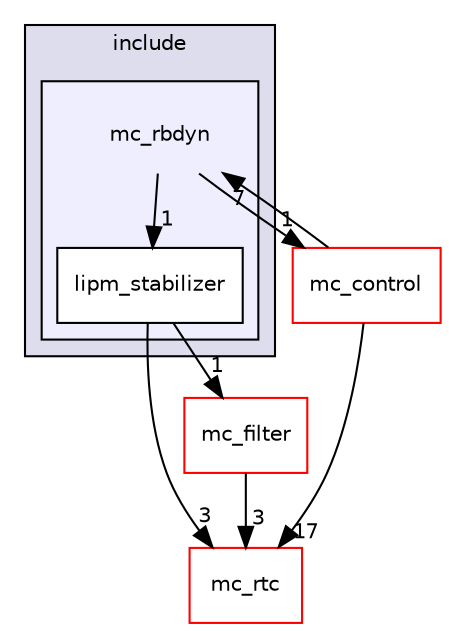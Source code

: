 digraph "include/mc_rbdyn" {
  compound=true
  node [ fontsize="10", fontname="Helvetica"];
  edge [ labelfontsize="10", labelfontname="Helvetica"];
  subgraph clusterdir_d44c64559bbebec7f509842c48db8b23 {
    graph [ bgcolor="#ddddee", pencolor="black", label="include" fontname="Helvetica", fontsize="10", URL="dir_d44c64559bbebec7f509842c48db8b23.html"]
  subgraph clusterdir_314ec80f2fc36a4630429f4d5408038e {
    graph [ bgcolor="#eeeeff", pencolor="black", label="" URL="dir_314ec80f2fc36a4630429f4d5408038e.html"];
    dir_314ec80f2fc36a4630429f4d5408038e [shape=plaintext label="mc_rbdyn"];
    dir_b12c04a52b5fa63c1edbfd9e290b90b3 [shape=box label="lipm_stabilizer" color="black" fillcolor="white" style="filled" URL="dir_b12c04a52b5fa63c1edbfd9e290b90b3.html"];
  }
  }
  dir_379a22462e4fb075f5428ea3ff528930 [shape=box label="mc_rtc" fillcolor="white" style="filled" color="red" URL="dir_379a22462e4fb075f5428ea3ff528930.html"];
  dir_8a948ff1aa35df8f7730fc54bf71041a [shape=box label="mc_control" fillcolor="white" style="filled" color="red" URL="dir_8a948ff1aa35df8f7730fc54bf71041a.html"];
  dir_81ddcdc3813edc8a5609c37787e58a68 [shape=box label="mc_filter" fillcolor="white" style="filled" color="red" URL="dir_81ddcdc3813edc8a5609c37787e58a68.html"];
  dir_b12c04a52b5fa63c1edbfd9e290b90b3->dir_379a22462e4fb075f5428ea3ff528930 [headlabel="3", labeldistance=1.5 headhref="dir_000017_000008.html"];
  dir_b12c04a52b5fa63c1edbfd9e290b90b3->dir_81ddcdc3813edc8a5609c37787e58a68 [headlabel="1", labeldistance=1.5 headhref="dir_000017_000015.html"];
  dir_314ec80f2fc36a4630429f4d5408038e->dir_b12c04a52b5fa63c1edbfd9e290b90b3 [headlabel="1", labeldistance=1.5 headhref="dir_000006_000017.html"];
  dir_314ec80f2fc36a4630429f4d5408038e->dir_8a948ff1aa35df8f7730fc54bf71041a [headlabel="1", labeldistance=1.5 headhref="dir_000006_000001.html"];
  dir_8a948ff1aa35df8f7730fc54bf71041a->dir_314ec80f2fc36a4630429f4d5408038e [headlabel="7", labeldistance=1.5 headhref="dir_000001_000006.html"];
  dir_8a948ff1aa35df8f7730fc54bf71041a->dir_379a22462e4fb075f5428ea3ff528930 [headlabel="17", labeldistance=1.5 headhref="dir_000001_000008.html"];
  dir_81ddcdc3813edc8a5609c37787e58a68->dir_379a22462e4fb075f5428ea3ff528930 [headlabel="3", labeldistance=1.5 headhref="dir_000015_000008.html"];
}
